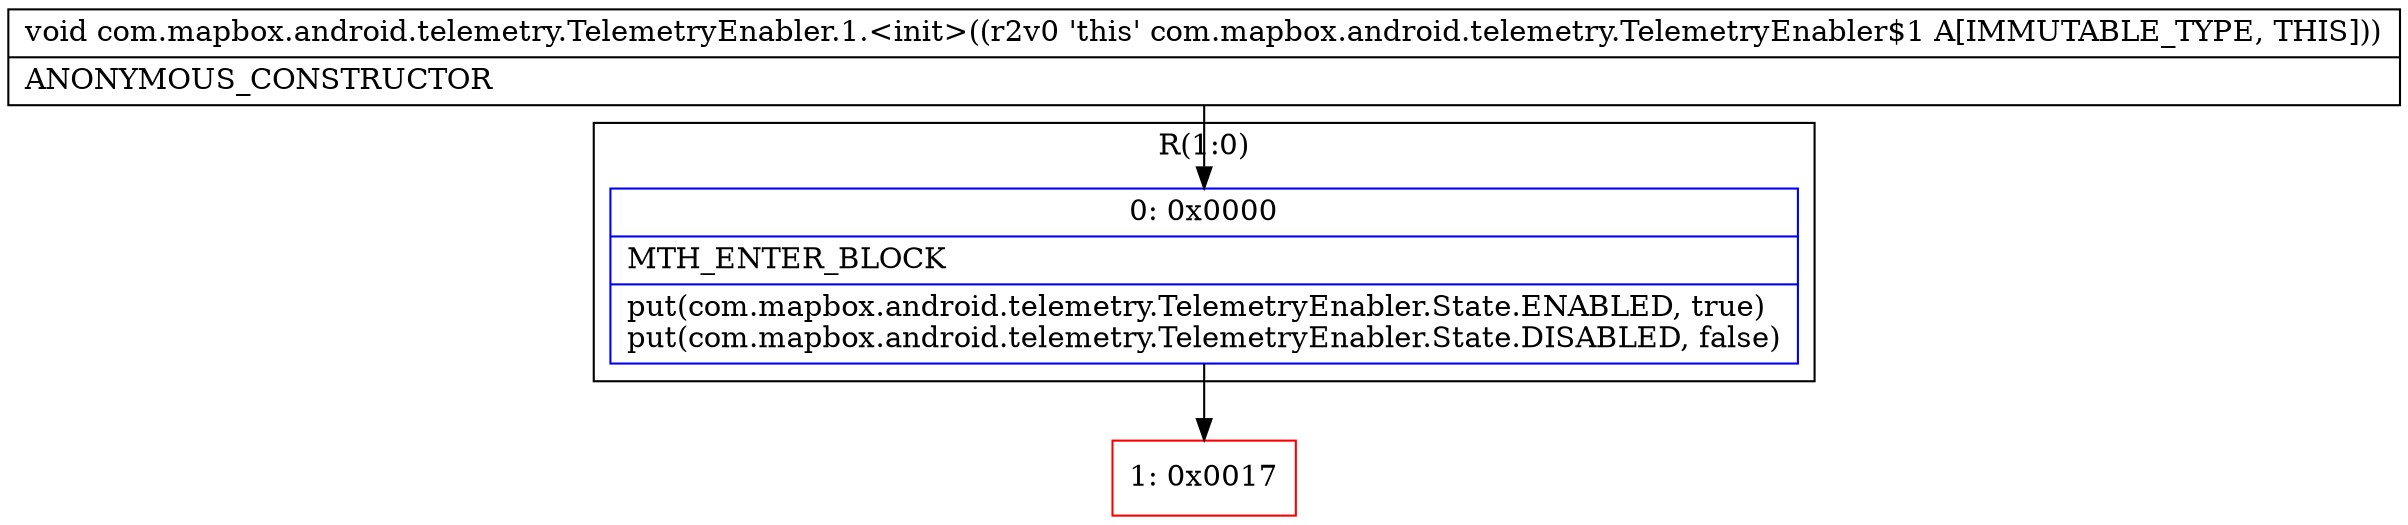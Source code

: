 digraph "CFG forcom.mapbox.android.telemetry.TelemetryEnabler.1.\<init\>()V" {
subgraph cluster_Region_1603503656 {
label = "R(1:0)";
node [shape=record,color=blue];
Node_0 [shape=record,label="{0\:\ 0x0000|MTH_ENTER_BLOCK\l|put(com.mapbox.android.telemetry.TelemetryEnabler.State.ENABLED, true)\lput(com.mapbox.android.telemetry.TelemetryEnabler.State.DISABLED, false)\l}"];
}
Node_1 [shape=record,color=red,label="{1\:\ 0x0017}"];
MethodNode[shape=record,label="{void com.mapbox.android.telemetry.TelemetryEnabler.1.\<init\>((r2v0 'this' com.mapbox.android.telemetry.TelemetryEnabler$1 A[IMMUTABLE_TYPE, THIS]))  | ANONYMOUS_CONSTRUCTOR\l}"];
MethodNode -> Node_0;
Node_0 -> Node_1;
}

